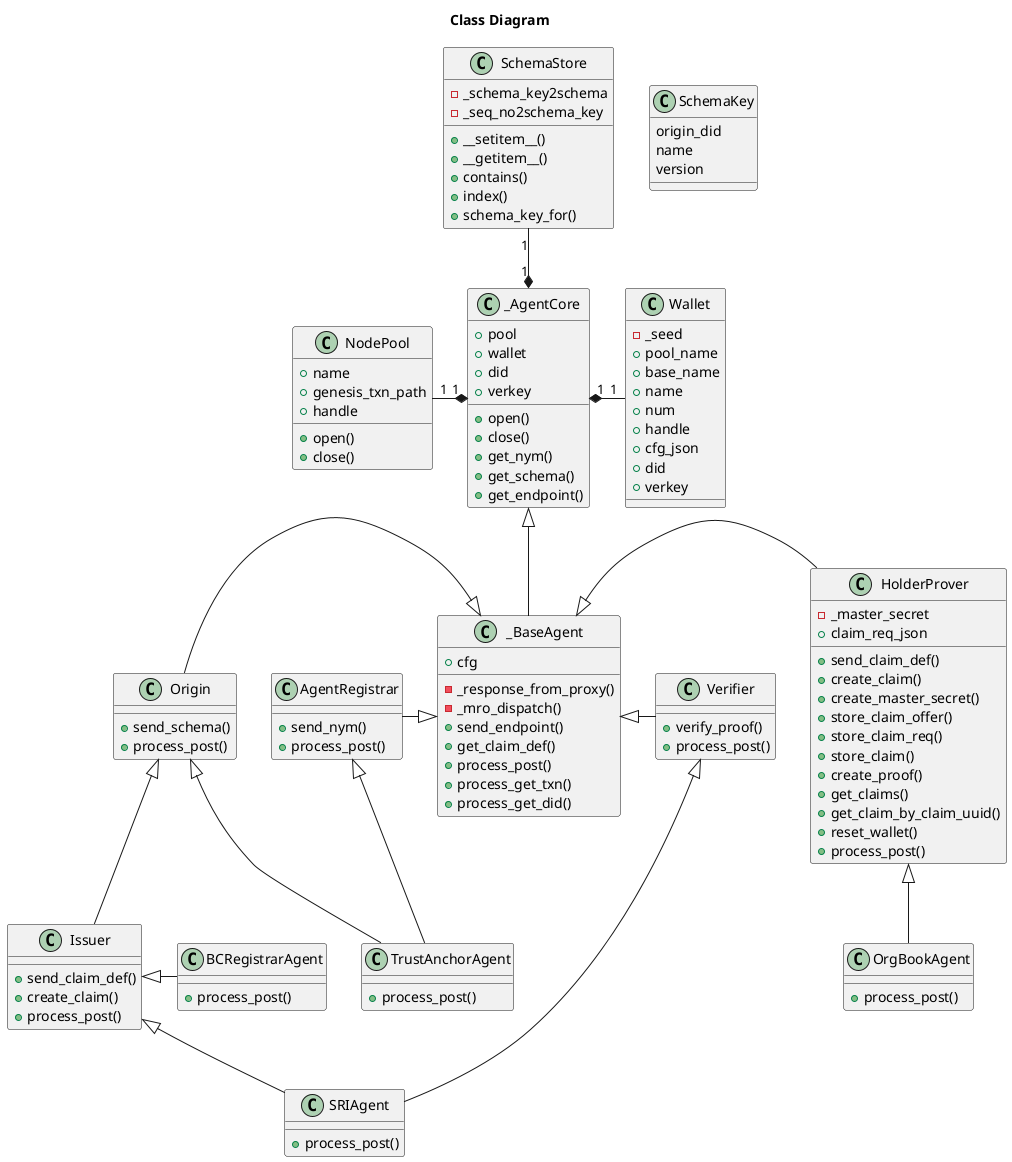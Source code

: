 @startuml
/'
Copyright 2017-2018 Government of Canada - Public Services and Procurement Canada - buyandsell.gc.ca

Licensed under the Apache License, Version 2.0 (the "License");
you may not use this file except in compliance with the License.
You may obtain a copy of the License at

http://www.apache.org/licenses/LICENSE-2.0

Unless required by applicable law or agreed to in writing, software
distributed under the License is distributed on an "AS IS" BASIS,
WITHOUT WARRANTIES OR CONDITIONS OF ANY KIND, either express or implied.
See the License for the specific language governing permissions and
limitations under the License.
'/

title Class Diagram

class SchemaKey {
    origin_did
    name
    version
}

class SchemaStore {
    -_schema_key2schema
    -_seq_no2schema_key
    +__setitem__()
    +__getitem__()
    +contains()
    +index()
    +schema_key_for()
}

class Wallet {
    -_seed
    +pool_name
    +base_name
    +name
    +num
    +handle
    +cfg_json
    +did
    +verkey
}

class NodePool {
    +name
    +genesis_txn_path
    +handle
    +open()
    +close()
}

class _AgentCore {
    +pool
    +wallet
    +did
    +verkey
    +open()
    +close()
    +get_nym()
    +get_schema()
    +get_endpoint()
}

class _BaseAgent {
    +cfg
    -_response_from_proxy()
    -_mro_dispatch()
    +send_endpoint()
    +get_claim_def()
    +process_post()
    +process_get_txn()
    +process_get_did()
}

class AgentRegistrar {
    +send_nym()
    +process_post()
}

class Origin {
    +send_schema()
    +process_post()
}

class Issuer {
    +send_claim_def()
    +create_claim()
    +process_post()
}

class HolderProver {
    -_master_secret
    +claim_req_json
    +send_claim_def()
    +create_claim()
    +create_master_secret()
    +store_claim_offer()
    +store_claim_req()
    +store_claim()
    +create_proof()
    +get_claims()
    +get_claim_by_claim_uuid()
    +reset_wallet()
    +process_post()
}

class Verifier {
    +verify_proof()
    +process_post()
}

class TrustAnchorAgent {
    +process_post()
}

class SRIAgent {
    +process_post()
}

class BCRegistrarAgent {
    +process_post()
}

class OrgBookAgent {
    +process_post()
}

_AgentCore "1" *-up- "1" SchemaStore
_AgentCore "1" *-left- "1" NodePool
_AgentCore "1" *-right- "1" Wallet

_AgentCore <|-down- _BaseAgent
_BaseAgent <|-left- AgentRegistrar
_BaseAgent <|-left- Origin
_BaseAgent <|-right- HolderProver
_BaseAgent <|-right- Verifier

AgentRegistrar <|-down- TrustAnchorAgent
Origin <|-down- TrustAnchorAgent
Origin <|-down- Issuer

Issuer <|-down- SRIAgent
Verifier <|-down- SRIAgent

Issuer <|- BCRegistrarAgent

HolderProver <|-down- OrgBookAgent

@enduml
